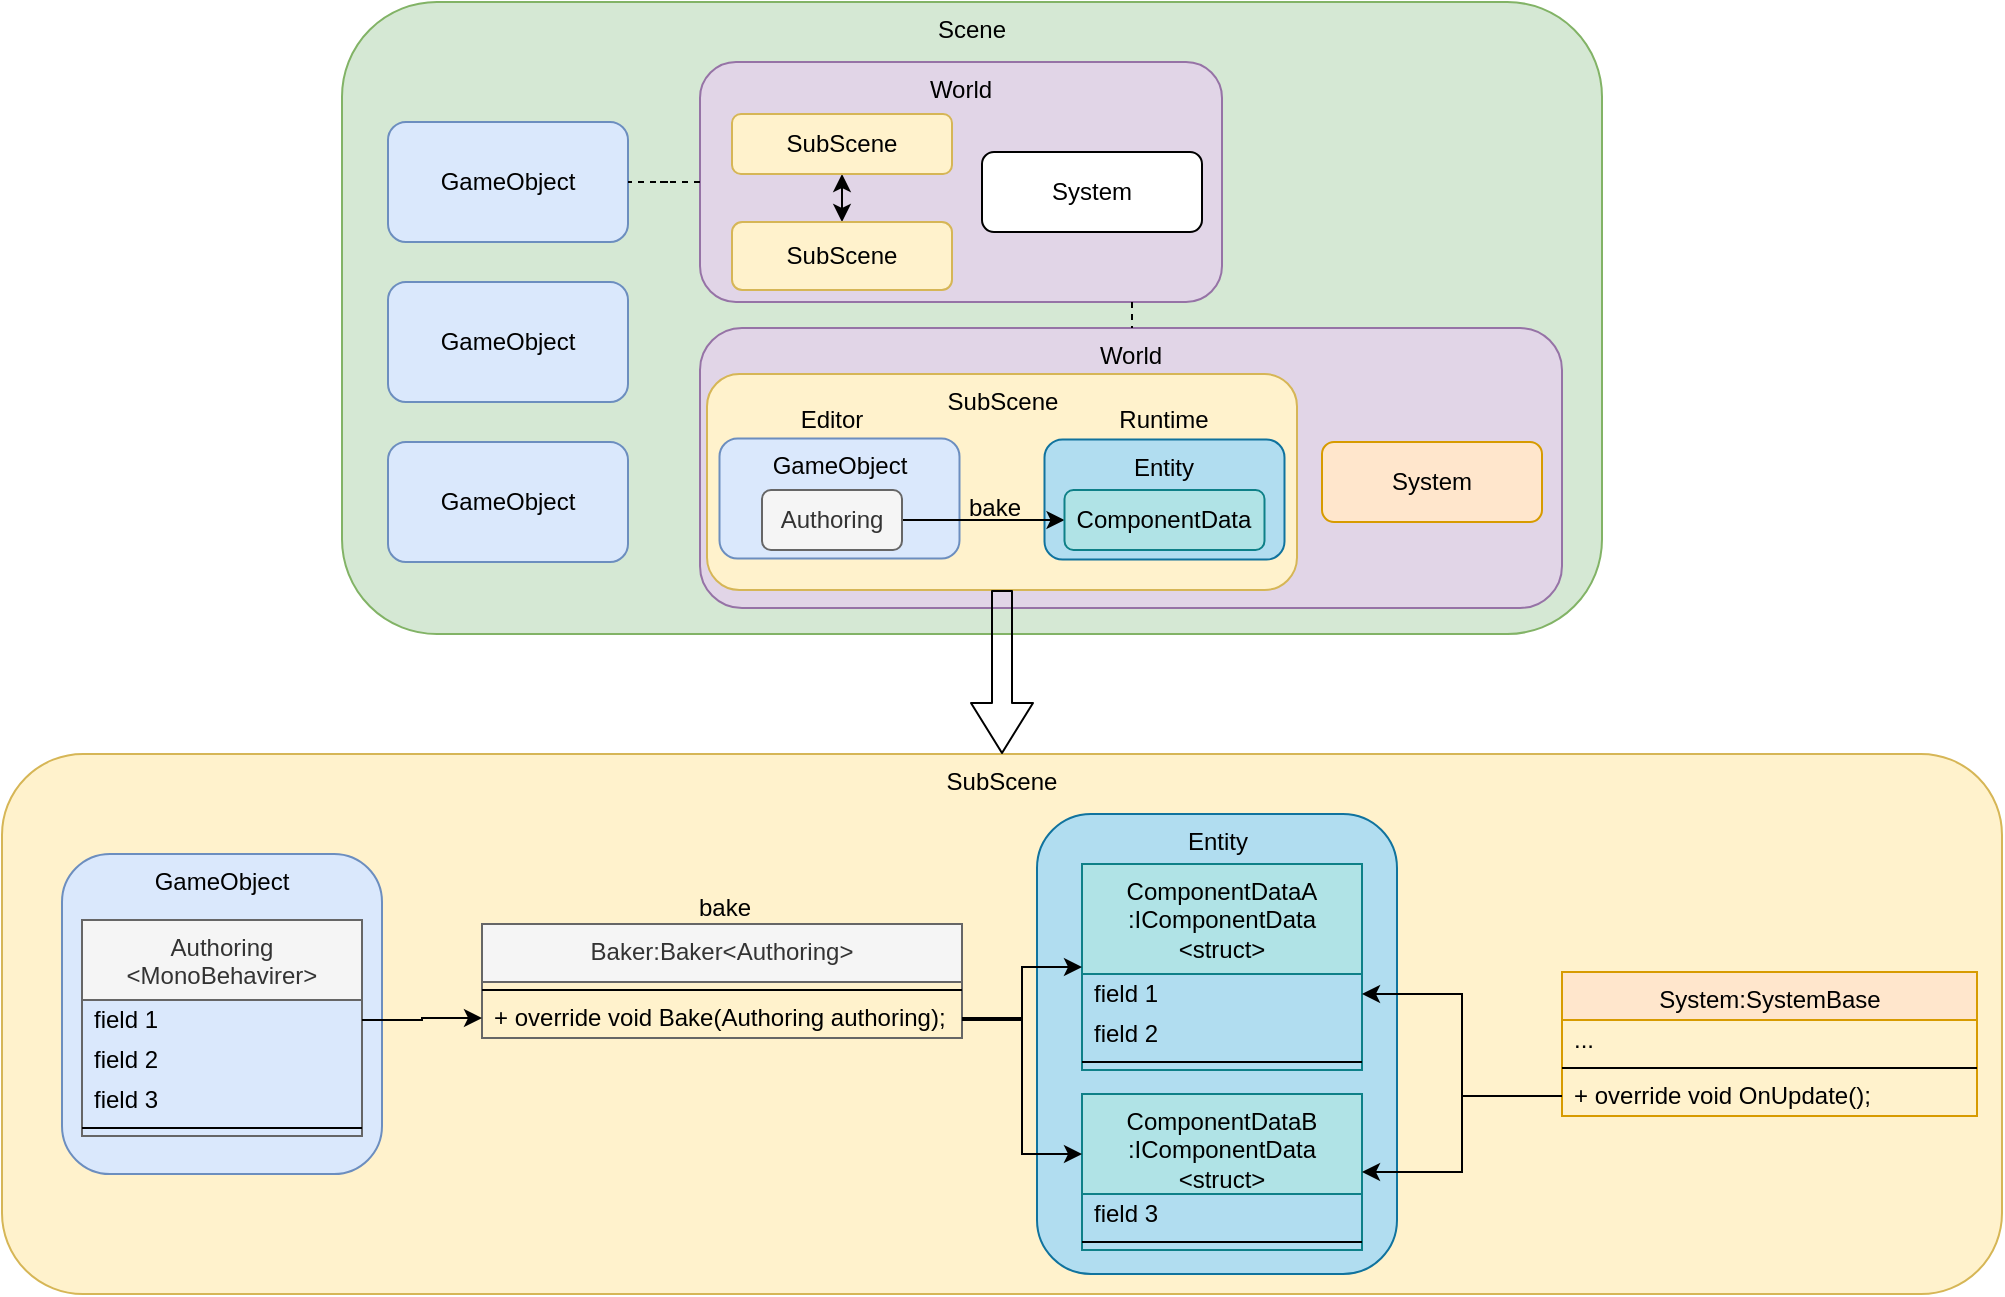 <mxfile version="26.1.1" pages="2">
  <diagram id="prtHgNgQTEPvFCAcTncT" name="Page-1">
    <mxGraphModel dx="2000" dy="1187" grid="1" gridSize="10" guides="1" tooltips="1" connect="1" arrows="1" fold="1" page="1" pageScale="1" pageWidth="827" pageHeight="1169" math="0" shadow="0">
      <root>
        <mxCell id="0" />
        <mxCell id="1" parent="0" />
        <mxCell id="awK0bXVdnyl_vGsgEBqu-4" value="Scene" style="rounded=1;whiteSpace=wrap;html=1;verticalAlign=top;fillColor=#d5e8d4;strokeColor=#82b366;" parent="1" vertex="1">
          <mxGeometry x="180" y="30" width="630" height="316" as="geometry" />
        </mxCell>
        <mxCell id="YG8fR3yXQWKHcwZYDVdT-40" value="World" style="rounded=1;whiteSpace=wrap;html=1;verticalAlign=top;fillColor=#e1d5e7;strokeColor=#9673a6;" parent="1" vertex="1">
          <mxGeometry x="359" y="193" width="431" height="140" as="geometry" />
        </mxCell>
        <mxCell id="YG8fR3yXQWKHcwZYDVdT-39" value="World" style="rounded=1;whiteSpace=wrap;html=1;verticalAlign=top;fillColor=#e1d5e7;strokeColor=#9673a6;" parent="1" vertex="1">
          <mxGeometry x="359" y="60" width="261" height="120" as="geometry" />
        </mxCell>
        <mxCell id="YG8fR3yXQWKHcwZYDVdT-35" value="SubScene" style="rounded=1;whiteSpace=wrap;html=1;verticalAlign=top;fillColor=#fff2cc;strokeColor=#d6b656;" parent="1" vertex="1">
          <mxGeometry x="10" y="406" width="1000" height="270" as="geometry" />
        </mxCell>
        <mxCell id="YG8fR3yXQWKHcwZYDVdT-22" value="Entity" style="rounded=1;whiteSpace=wrap;html=1;verticalAlign=top;fillColor=#b1ddf0;strokeColor=#10739e;" parent="1" vertex="1">
          <mxGeometry x="527.5" y="436" width="180" height="230" as="geometry" />
        </mxCell>
        <mxCell id="YG8fR3yXQWKHcwZYDVdT-21" value="GameObject" style="rounded=1;whiteSpace=wrap;html=1;verticalAlign=top;fillColor=#dae8fc;strokeColor=#6c8ebf;" parent="1" vertex="1">
          <mxGeometry x="40" y="456" width="160" height="160" as="geometry" />
        </mxCell>
        <mxCell id="awK0bXVdnyl_vGsgEBqu-10" value="System:SystemBase" style="swimlane;fontStyle=0;align=center;verticalAlign=top;childLayout=stackLayout;horizontal=1;startSize=24;horizontalStack=0;resizeParent=1;resizeParentMax=0;resizeLast=0;collapsible=0;marginBottom=0;html=1;whiteSpace=wrap;fillColor=#ffe6cc;strokeColor=#d79b00;" parent="1" vertex="1">
          <mxGeometry x="790" y="515" width="207.5" height="72" as="geometry" />
        </mxCell>
        <mxCell id="awK0bXVdnyl_vGsgEBqu-14" value="..." style="text;html=1;strokeColor=none;fillColor=none;align=left;verticalAlign=middle;spacingLeft=4;spacingRight=4;overflow=hidden;rotatable=0;points=[[0,0.5],[1,0.5]];portConstraint=eastwest;whiteSpace=wrap;" parent="awK0bXVdnyl_vGsgEBqu-10" vertex="1">
          <mxGeometry y="24" width="207.5" height="20" as="geometry" />
        </mxCell>
        <mxCell id="awK0bXVdnyl_vGsgEBqu-15" value="" style="line;strokeWidth=1;fillColor=none;align=left;verticalAlign=middle;spacingTop=-1;spacingLeft=3;spacingRight=3;rotatable=0;labelPosition=right;points=[];portConstraint=eastwest;" parent="awK0bXVdnyl_vGsgEBqu-10" vertex="1">
          <mxGeometry y="44" width="207.5" height="8" as="geometry" />
        </mxCell>
        <mxCell id="awK0bXVdnyl_vGsgEBqu-17" value="+&amp;nbsp;override void OnUpdate();" style="text;html=1;strokeColor=none;fillColor=none;align=left;verticalAlign=middle;spacingLeft=4;spacingRight=4;overflow=hidden;rotatable=0;points=[[0,0.5],[1,0.5]];portConstraint=eastwest;whiteSpace=wrap;" parent="awK0bXVdnyl_vGsgEBqu-10" vertex="1">
          <mxGeometry y="52" width="207.5" height="20" as="geometry" />
        </mxCell>
        <mxCell id="awK0bXVdnyl_vGsgEBqu-18" value="Authoring&lt;br&gt;&amp;lt;MonoBehavirer&amp;gt;" style="swimlane;fontStyle=0;align=center;verticalAlign=top;childLayout=stackLayout;horizontal=1;startSize=40;horizontalStack=0;resizeParent=1;resizeParentMax=0;resizeLast=0;collapsible=0;marginBottom=0;html=1;whiteSpace=wrap;fillColor=#f5f5f5;fontColor=#333333;strokeColor=#666666;" parent="1" vertex="1">
          <mxGeometry x="50" y="489" width="140" height="108" as="geometry" />
        </mxCell>
        <mxCell id="awK0bXVdnyl_vGsgEBqu-19" value="field 1" style="text;html=1;strokeColor=none;fillColor=none;align=left;verticalAlign=middle;spacingLeft=4;spacingRight=4;overflow=hidden;rotatable=0;points=[[0,0.5],[1,0.5]];portConstraint=eastwest;whiteSpace=wrap;" parent="awK0bXVdnyl_vGsgEBqu-18" vertex="1">
          <mxGeometry y="40" width="140" height="20" as="geometry" />
        </mxCell>
        <mxCell id="YG8fR3yXQWKHcwZYDVdT-7" value="field 2" style="text;html=1;strokeColor=none;fillColor=none;align=left;verticalAlign=middle;spacingLeft=4;spacingRight=4;overflow=hidden;rotatable=0;points=[[0,0.5],[1,0.5]];portConstraint=eastwest;whiteSpace=wrap;" parent="awK0bXVdnyl_vGsgEBqu-18" vertex="1">
          <mxGeometry y="60" width="140" height="20" as="geometry" />
        </mxCell>
        <mxCell id="YG8fR3yXQWKHcwZYDVdT-8" value="field 3" style="text;html=1;strokeColor=none;fillColor=none;align=left;verticalAlign=middle;spacingLeft=4;spacingRight=4;overflow=hidden;rotatable=0;points=[[0,0.5],[1,0.5]];portConstraint=eastwest;whiteSpace=wrap;" parent="awK0bXVdnyl_vGsgEBqu-18" vertex="1">
          <mxGeometry y="80" width="140" height="20" as="geometry" />
        </mxCell>
        <mxCell id="awK0bXVdnyl_vGsgEBqu-20" value="" style="line;strokeWidth=1;fillColor=none;align=left;verticalAlign=middle;spacingTop=-1;spacingLeft=3;spacingRight=3;rotatable=0;labelPosition=right;points=[];portConstraint=eastwest;" parent="awK0bXVdnyl_vGsgEBqu-18" vertex="1">
          <mxGeometry y="100" width="140" height="8" as="geometry" />
        </mxCell>
        <mxCell id="awK0bXVdnyl_vGsgEBqu-22" value="ComponentDataA&lt;br&gt;:IComponentData&lt;br&gt;&amp;lt;struct&amp;gt;" style="swimlane;fontStyle=0;align=center;verticalAlign=top;childLayout=stackLayout;horizontal=1;startSize=55;horizontalStack=0;resizeParent=1;resizeParentMax=0;resizeLast=0;collapsible=0;marginBottom=0;html=1;whiteSpace=wrap;fillColor=#b0e3e6;strokeColor=#0e8088;" parent="1" vertex="1">
          <mxGeometry x="550" y="461" width="140" height="103" as="geometry" />
        </mxCell>
        <mxCell id="awK0bXVdnyl_vGsgEBqu-23" value="field 1" style="text;html=1;strokeColor=none;fillColor=none;align=left;verticalAlign=middle;spacingLeft=4;spacingRight=4;overflow=hidden;rotatable=0;points=[[0,0.5],[1,0.5]];portConstraint=eastwest;whiteSpace=wrap;" parent="awK0bXVdnyl_vGsgEBqu-22" vertex="1">
          <mxGeometry y="55" width="140" height="20" as="geometry" />
        </mxCell>
        <mxCell id="YG8fR3yXQWKHcwZYDVdT-9" value="field 2" style="text;html=1;strokeColor=none;fillColor=none;align=left;verticalAlign=middle;spacingLeft=4;spacingRight=4;overflow=hidden;rotatable=0;points=[[0,0.5],[1,0.5]];portConstraint=eastwest;whiteSpace=wrap;" parent="awK0bXVdnyl_vGsgEBqu-22" vertex="1">
          <mxGeometry y="75" width="140" height="20" as="geometry" />
        </mxCell>
        <mxCell id="awK0bXVdnyl_vGsgEBqu-24" value="" style="line;strokeWidth=1;fillColor=none;align=left;verticalAlign=middle;spacingTop=-1;spacingLeft=3;spacingRight=3;rotatable=0;labelPosition=right;points=[];portConstraint=eastwest;" parent="awK0bXVdnyl_vGsgEBqu-22" vertex="1">
          <mxGeometry y="95" width="140" height="8" as="geometry" />
        </mxCell>
        <mxCell id="awK0bXVdnyl_vGsgEBqu-2" value="GameObject" style="rounded=1;whiteSpace=wrap;html=1;fillColor=#dae8fc;strokeColor=#6c8ebf;" parent="1" vertex="1">
          <mxGeometry x="203" y="90" width="120" height="60" as="geometry" />
        </mxCell>
        <mxCell id="awK0bXVdnyl_vGsgEBqu-38" value="GameObject" style="rounded=1;whiteSpace=wrap;html=1;fillColor=#dae8fc;strokeColor=#6c8ebf;" parent="1" vertex="1">
          <mxGeometry x="203" y="170" width="120" height="60" as="geometry" />
        </mxCell>
        <mxCell id="YG8fR3yXQWKHcwZYDVdT-43" style="edgeStyle=orthogonalEdgeStyle;rounded=0;orthogonalLoop=1;jettySize=auto;html=1;exitX=0.5;exitY=1;exitDx=0;exitDy=0;startArrow=classic;startFill=1;" parent="1" source="awK0bXVdnyl_vGsgEBqu-39" target="YG8fR3yXQWKHcwZYDVdT-34" edge="1">
          <mxGeometry relative="1" as="geometry" />
        </mxCell>
        <mxCell id="YG8fR3yXQWKHcwZYDVdT-46" style="edgeStyle=orthogonalEdgeStyle;rounded=0;orthogonalLoop=1;jettySize=auto;html=1;endArrow=none;startFill=0;dashed=1;" parent="1" source="YG8fR3yXQWKHcwZYDVdT-39" target="awK0bXVdnyl_vGsgEBqu-2" edge="1">
          <mxGeometry relative="1" as="geometry" />
        </mxCell>
        <mxCell id="awK0bXVdnyl_vGsgEBqu-39" value="SubScene" style="rounded=1;whiteSpace=wrap;html=1;verticalAlign=middle;fillColor=#fff2cc;strokeColor=#d6b656;" parent="1" vertex="1">
          <mxGeometry x="375" y="86" width="110" height="30" as="geometry" />
        </mxCell>
        <mxCell id="YG8fR3yXQWKHcwZYDVdT-1" value="Baker:Baker&amp;lt;Authoring&amp;gt;" style="swimlane;fontStyle=0;align=center;verticalAlign=top;childLayout=stackLayout;horizontal=1;startSize=29;horizontalStack=0;resizeParent=1;resizeParentMax=0;resizeLast=0;collapsible=0;marginBottom=0;html=1;whiteSpace=wrap;fillColor=#f5f5f5;fontColor=#333333;strokeColor=#666666;" parent="1" vertex="1">
          <mxGeometry x="250" y="491" width="240" height="57" as="geometry" />
        </mxCell>
        <mxCell id="YG8fR3yXQWKHcwZYDVdT-3" value="" style="line;strokeWidth=1;fillColor=none;align=left;verticalAlign=middle;spacingTop=-1;spacingLeft=3;spacingRight=3;rotatable=0;labelPosition=right;points=[];portConstraint=eastwest;" parent="YG8fR3yXQWKHcwZYDVdT-1" vertex="1">
          <mxGeometry y="29" width="240" height="8" as="geometry" />
        </mxCell>
        <mxCell id="YG8fR3yXQWKHcwZYDVdT-4" value="+ override void Bake(Authoring authoring);" style="text;html=1;strokeColor=none;fillColor=none;align=left;verticalAlign=middle;spacingLeft=4;spacingRight=4;overflow=hidden;rotatable=0;points=[[0,0.5],[1,0.5]];portConstraint=eastwest;whiteSpace=wrap;" parent="YG8fR3yXQWKHcwZYDVdT-1" vertex="1">
          <mxGeometry y="37" width="240" height="20" as="geometry" />
        </mxCell>
        <mxCell id="YG8fR3yXQWKHcwZYDVdT-6" style="edgeStyle=orthogonalEdgeStyle;rounded=0;orthogonalLoop=1;jettySize=auto;html=1;exitX=1;exitY=0.5;exitDx=0;exitDy=0;" parent="1" source="awK0bXVdnyl_vGsgEBqu-19" target="YG8fR3yXQWKHcwZYDVdT-4" edge="1">
          <mxGeometry relative="1" as="geometry" />
        </mxCell>
        <mxCell id="YG8fR3yXQWKHcwZYDVdT-10" value="&lt;div&gt;ComponentDataB&lt;/div&gt;&lt;div&gt;:IComponentData&lt;/div&gt;&lt;div&gt;&amp;lt;struct&amp;gt;&lt;/div&gt;" style="swimlane;fontStyle=0;align=center;verticalAlign=top;childLayout=stackLayout;horizontal=1;startSize=50;horizontalStack=0;resizeParent=1;resizeParentMax=0;resizeLast=0;collapsible=0;marginBottom=0;html=1;whiteSpace=wrap;fillColor=#b0e3e6;strokeColor=#0e8088;" parent="1" vertex="1">
          <mxGeometry x="550" y="576" width="140" height="78" as="geometry" />
        </mxCell>
        <mxCell id="YG8fR3yXQWKHcwZYDVdT-11" value="field 3" style="text;html=1;strokeColor=none;fillColor=none;align=left;verticalAlign=middle;spacingLeft=4;spacingRight=4;overflow=hidden;rotatable=0;points=[[0,0.5],[1,0.5]];portConstraint=eastwest;whiteSpace=wrap;" parent="YG8fR3yXQWKHcwZYDVdT-10" vertex="1">
          <mxGeometry y="50" width="140" height="20" as="geometry" />
        </mxCell>
        <mxCell id="YG8fR3yXQWKHcwZYDVdT-13" value="" style="line;strokeWidth=1;fillColor=none;align=left;verticalAlign=middle;spacingTop=-1;spacingLeft=3;spacingRight=3;rotatable=0;labelPosition=right;points=[];portConstraint=eastwest;" parent="YG8fR3yXQWKHcwZYDVdT-10" vertex="1">
          <mxGeometry y="70" width="140" height="8" as="geometry" />
        </mxCell>
        <mxCell id="YG8fR3yXQWKHcwZYDVdT-14" style="edgeStyle=orthogonalEdgeStyle;rounded=0;orthogonalLoop=1;jettySize=auto;html=1;exitX=1;exitY=0.5;exitDx=0;exitDy=0;" parent="1" source="YG8fR3yXQWKHcwZYDVdT-4" target="awK0bXVdnyl_vGsgEBqu-22" edge="1">
          <mxGeometry relative="1" as="geometry" />
        </mxCell>
        <mxCell id="YG8fR3yXQWKHcwZYDVdT-15" style="edgeStyle=orthogonalEdgeStyle;rounded=0;orthogonalLoop=1;jettySize=auto;html=1;" parent="1" source="YG8fR3yXQWKHcwZYDVdT-4" target="YG8fR3yXQWKHcwZYDVdT-10" edge="1">
          <mxGeometry relative="1" as="geometry">
            <Array as="points">
              <mxPoint x="520" y="539" />
              <mxPoint x="520" y="606" />
            </Array>
          </mxGeometry>
        </mxCell>
        <mxCell id="YG8fR3yXQWKHcwZYDVdT-19" style="edgeStyle=orthogonalEdgeStyle;rounded=0;orthogonalLoop=1;jettySize=auto;html=1;exitX=0;exitY=0.5;exitDx=0;exitDy=0;" parent="1" source="awK0bXVdnyl_vGsgEBqu-17" target="awK0bXVdnyl_vGsgEBqu-22" edge="1">
          <mxGeometry relative="1" as="geometry">
            <Array as="points">
              <mxPoint x="740" y="577" />
              <mxPoint x="740" y="526" />
            </Array>
          </mxGeometry>
        </mxCell>
        <mxCell id="YG8fR3yXQWKHcwZYDVdT-20" style="edgeStyle=orthogonalEdgeStyle;rounded=0;orthogonalLoop=1;jettySize=auto;html=1;exitX=0;exitY=0.5;exitDx=0;exitDy=0;" parent="1" source="awK0bXVdnyl_vGsgEBqu-17" target="YG8fR3yXQWKHcwZYDVdT-10" edge="1">
          <mxGeometry relative="1" as="geometry" />
        </mxCell>
        <mxCell id="YG8fR3yXQWKHcwZYDVdT-32" value="" style="group;fillColor=none;strokeColor=none;" parent="1" vertex="1" connectable="0">
          <mxGeometry x="362.5" y="216" width="295" height="108" as="geometry" />
        </mxCell>
        <mxCell id="awK0bXVdnyl_vGsgEBqu-5" value="SubScene" style="rounded=1;whiteSpace=wrap;html=1;verticalAlign=top;fillColor=#fff2cc;strokeColor=#d6b656;" parent="YG8fR3yXQWKHcwZYDVdT-32" vertex="1">
          <mxGeometry width="295" height="108" as="geometry" />
        </mxCell>
        <mxCell id="awK0bXVdnyl_vGsgEBqu-1" value="Entity" style="rounded=1;whiteSpace=wrap;html=1;verticalAlign=top;fillColor=#b1ddf0;strokeColor=#10739e;" parent="YG8fR3yXQWKHcwZYDVdT-32" vertex="1">
          <mxGeometry x="168.75" y="32.75" width="120" height="60" as="geometry" />
        </mxCell>
        <mxCell id="awK0bXVdnyl_vGsgEBqu-40" value="GameObject" style="rounded=1;whiteSpace=wrap;html=1;verticalAlign=top;fillColor=#dae8fc;strokeColor=#6c8ebf;" parent="YG8fR3yXQWKHcwZYDVdT-32" vertex="1">
          <mxGeometry x="6.25" y="32.25" width="120" height="60" as="geometry" />
        </mxCell>
        <mxCell id="YG8fR3yXQWKHcwZYDVdT-23" value="Editor" style="text;html=1;align=center;verticalAlign=middle;whiteSpace=wrap;rounded=0;" parent="YG8fR3yXQWKHcwZYDVdT-32" vertex="1">
          <mxGeometry x="32.5" y="8" width="60" height="30" as="geometry" />
        </mxCell>
        <mxCell id="YG8fR3yXQWKHcwZYDVdT-24" value="Runtime" style="text;html=1;align=center;verticalAlign=middle;whiteSpace=wrap;rounded=0;" parent="YG8fR3yXQWKHcwZYDVdT-32" vertex="1">
          <mxGeometry x="198.75" y="8" width="60" height="30" as="geometry" />
        </mxCell>
        <mxCell id="YG8fR3yXQWKHcwZYDVdT-29" style="edgeStyle=orthogonalEdgeStyle;rounded=0;orthogonalLoop=1;jettySize=auto;html=1;" parent="YG8fR3yXQWKHcwZYDVdT-32" source="YG8fR3yXQWKHcwZYDVdT-25" target="YG8fR3yXQWKHcwZYDVdT-27" edge="1">
          <mxGeometry relative="1" as="geometry" />
        </mxCell>
        <mxCell id="YG8fR3yXQWKHcwZYDVdT-25" value="Authoring" style="rounded=1;whiteSpace=wrap;html=1;fillColor=#f5f5f5;fontColor=#333333;strokeColor=#666666;" parent="YG8fR3yXQWKHcwZYDVdT-32" vertex="1">
          <mxGeometry x="27.5" y="58" width="70" height="30" as="geometry" />
        </mxCell>
        <mxCell id="YG8fR3yXQWKHcwZYDVdT-27" value="ComponentData" style="rounded=1;whiteSpace=wrap;html=1;fillColor=#b0e3e6;strokeColor=#0e8088;" parent="YG8fR3yXQWKHcwZYDVdT-32" vertex="1">
          <mxGeometry x="178.75" y="58" width="100" height="30" as="geometry" />
        </mxCell>
        <mxCell id="YG8fR3yXQWKHcwZYDVdT-30" value="bake" style="text;html=1;align=center;verticalAlign=middle;resizable=0;points=[];autosize=1;strokeColor=none;fillColor=none;" parent="YG8fR3yXQWKHcwZYDVdT-32" vertex="1">
          <mxGeometry x="118.75" y="51.75" width="50" height="30" as="geometry" />
        </mxCell>
        <mxCell id="YG8fR3yXQWKHcwZYDVdT-33" value="GameObject" style="rounded=1;whiteSpace=wrap;html=1;fillColor=#dae8fc;strokeColor=#6c8ebf;" parent="1" vertex="1">
          <mxGeometry x="203" y="250" width="120" height="60" as="geometry" />
        </mxCell>
        <mxCell id="YG8fR3yXQWKHcwZYDVdT-34" value="SubScene" style="rounded=1;whiteSpace=wrap;html=1;verticalAlign=middle;fillColor=#fff2cc;strokeColor=#d6b656;" parent="1" vertex="1">
          <mxGeometry x="375" y="140" width="110" height="34" as="geometry" />
        </mxCell>
        <mxCell id="YG8fR3yXQWKHcwZYDVdT-38" value="bake" style="text;html=1;align=center;verticalAlign=middle;resizable=0;points=[];autosize=1;strokeColor=none;fillColor=none;" parent="1" vertex="1">
          <mxGeometry x="346" y="468" width="50" height="30" as="geometry" />
        </mxCell>
        <mxCell id="YG8fR3yXQWKHcwZYDVdT-37" value="" style="edgeStyle=none;orthogonalLoop=1;jettySize=auto;html=1;shape=flexArrow;rounded=1;startSize=8;endSize=8;" parent="1" source="awK0bXVdnyl_vGsgEBqu-5" target="YG8fR3yXQWKHcwZYDVdT-35" edge="1">
          <mxGeometry width="100" relative="1" as="geometry">
            <mxPoint x="810" y="306" as="sourcePoint" />
            <mxPoint x="910" y="306" as="targetPoint" />
            <Array as="points" />
          </mxGeometry>
        </mxCell>
        <mxCell id="YG8fR3yXQWKHcwZYDVdT-41" value="System" style="rounded=1;whiteSpace=wrap;html=1;verticalAlign=middle;" parent="1" vertex="1">
          <mxGeometry x="500" y="105" width="110" height="40" as="geometry" />
        </mxCell>
        <mxCell id="YG8fR3yXQWKHcwZYDVdT-42" value="System" style="rounded=1;whiteSpace=wrap;html=1;verticalAlign=middle;fillColor=#ffe6cc;strokeColor=#d79b00;" parent="1" vertex="1">
          <mxGeometry x="670" y="250" width="110" height="40" as="geometry" />
        </mxCell>
        <mxCell id="YG8fR3yXQWKHcwZYDVdT-45" style="edgeStyle=orthogonalEdgeStyle;rounded=0;orthogonalLoop=1;jettySize=auto;html=1;endArrow=none;startFill=0;dashed=1;" parent="1" source="YG8fR3yXQWKHcwZYDVdT-39" target="YG8fR3yXQWKHcwZYDVdT-40" edge="1">
          <mxGeometry relative="1" as="geometry">
            <Array as="points">
              <mxPoint x="575" y="190" />
              <mxPoint x="575" y="190" />
            </Array>
          </mxGeometry>
        </mxCell>
      </root>
    </mxGraphModel>
  </diagram>
  <diagram id="r4wcDlzJn-J1W6WwgNtV" name="第 2 页">
    <mxGraphModel dx="77652" dy="54744" grid="1" gridSize="10" guides="1" tooltips="1" connect="1" arrows="1" fold="1" page="1" pageScale="1" pageWidth="1169" pageHeight="827" math="0" shadow="0">
      <root>
        <mxCell id="0" />
        <mxCell id="1" parent="0" />
        <mxCell id="MjEqWRwykBSaigR4hEAN-8" style="edgeStyle=orthogonalEdgeStyle;rounded=0;" parent="1" target="MjEqWRwykBSaigR4hEAN-2" edge="1" />
        <mxCell id="MjEqWRwykBSaigR4hEAN-9" style="edgeStyle=orthogonalEdgeStyle;rounded=0;" parent="1" source="MjEqWRwykBSaigR4hEAN-2" target="MjEqWRwykBSaigR4hEAN-3" edge="1" />
        <mxCell id="MjEqWRwykBSaigR4hEAN-10" style="edgeStyle=orthogonalEdgeStyle;rounded=0;" parent="1" source="MjEqWRwykBSaigR4hEAN-3" target="MjEqWRwykBSaigR4hEAN-4" edge="1" />
        <mxCell id="MjEqWRwykBSaigR4hEAN-11" style="edgeStyle=orthogonalEdgeStyle;rounded=0;" parent="1" source="MjEqWRwykBSaigR4hEAN-4" target="MjEqWRwykBSaigR4hEAN-5" edge="1" />
        <mxCell id="MjEqWRwykBSaigR4hEAN-12" style="edgeStyle=orthogonalEdgeStyle;rounded=0;" parent="1" source="MjEqWRwykBSaigR4hEAN-5" target="MjEqWRwykBSaigR4hEAN-6" edge="1" />
        <mxCell id="MjEqWRwykBSaigR4hEAN-13" style="edgeStyle=orthogonalEdgeStyle;rounded=0;" parent="1" source="MjEqWRwykBSaigR4hEAN-5" target="MjEqWRwykBSaigR4hEAN-7" edge="1" />
        <mxCell id="3iNemk4h1xabQGNCuRsY-2" value="纯Entity概念&lt;br&gt;实际上Entity只有ID&lt;br&gt;数据存储在Chunk中" style="rounded=1;whiteSpace=wrap;html=1;verticalAlign=top;" vertex="1" parent="1">
          <mxGeometry x="1023.5" y="20" width="120" height="700" as="geometry" />
        </mxCell>
        <mxCell id="3iNemk4h1xabQGNCuRsY-3" value="Archetype" style="swimlane;fontStyle=0;childLayout=stackLayout;horizontal=1;startSize=30;horizontalStack=0;resizeParent=1;resizeParentMax=0;resizeLast=0;collapsible=1;marginBottom=0;whiteSpace=wrap;html=1;" vertex="1" parent="1">
          <mxGeometry x="542" y="186" width="90" height="240" as="geometry" />
        </mxCell>
        <mxCell id="3iNemk4h1xabQGNCuRsY-4" value="A,B,C" style="text;strokeColor=none;fillColor=none;align=left;verticalAlign=middle;spacingLeft=4;spacingRight=4;overflow=hidden;points=[[0,0.5],[1,0.5]];portConstraint=eastwest;rotatable=0;whiteSpace=wrap;html=1;fontStyle=1;fontColor=#FF1000;" vertex="1" parent="3iNemk4h1xabQGNCuRsY-3">
          <mxGeometry y="30" width="90" height="30" as="geometry" />
        </mxCell>
        <mxCell id="3iNemk4h1xabQGNCuRsY-5" value="A,B" style="text;strokeColor=none;fillColor=none;align=left;verticalAlign=middle;spacingLeft=4;spacingRight=4;overflow=hidden;points=[[0,0.5],[1,0.5]];portConstraint=eastwest;rotatable=0;whiteSpace=wrap;html=1;" vertex="1" parent="3iNemk4h1xabQGNCuRsY-3">
          <mxGeometry y="60" width="90" height="30" as="geometry" />
        </mxCell>
        <mxCell id="3iNemk4h1xabQGNCuRsY-6" value="A,C" style="text;strokeColor=none;fillColor=none;align=left;verticalAlign=middle;spacingLeft=4;spacingRight=4;overflow=hidden;points=[[0,0.5],[1,0.5]];portConstraint=eastwest;rotatable=0;whiteSpace=wrap;html=1;fontStyle=1;fontColor=#FF0F0F;" vertex="1" parent="3iNemk4h1xabQGNCuRsY-3">
          <mxGeometry y="90" width="90" height="30" as="geometry" />
        </mxCell>
        <mxCell id="3iNemk4h1xabQGNCuRsY-7" value="B,C" style="text;strokeColor=none;fillColor=none;align=left;verticalAlign=middle;spacingLeft=4;spacingRight=4;overflow=hidden;points=[[0,0.5],[1,0.5]];portConstraint=eastwest;rotatable=0;whiteSpace=wrap;html=1;" vertex="1" parent="3iNemk4h1xabQGNCuRsY-3">
          <mxGeometry y="120" width="90" height="30" as="geometry" />
        </mxCell>
        <mxCell id="3iNemk4h1xabQGNCuRsY-8" value="A" style="text;strokeColor=none;fillColor=none;align=left;verticalAlign=middle;spacingLeft=4;spacingRight=4;overflow=hidden;points=[[0,0.5],[1,0.5]];portConstraint=eastwest;rotatable=0;whiteSpace=wrap;html=1;" vertex="1" parent="3iNemk4h1xabQGNCuRsY-3">
          <mxGeometry y="150" width="90" height="30" as="geometry" />
        </mxCell>
        <mxCell id="3iNemk4h1xabQGNCuRsY-9" value="B" style="text;strokeColor=none;fillColor=none;align=left;verticalAlign=middle;spacingLeft=4;spacingRight=4;overflow=hidden;points=[[0,0.5],[1,0.5]];portConstraint=eastwest;rotatable=0;whiteSpace=wrap;html=1;" vertex="1" parent="3iNemk4h1xabQGNCuRsY-3">
          <mxGeometry y="180" width="90" height="30" as="geometry" />
        </mxCell>
        <mxCell id="3iNemk4h1xabQGNCuRsY-10" value="C" style="text;strokeColor=none;fillColor=none;align=left;verticalAlign=middle;spacingLeft=4;spacingRight=4;overflow=hidden;points=[[0,0.5],[1,0.5]];portConstraint=eastwest;rotatable=0;whiteSpace=wrap;html=1;fontStyle=1;fontColor=#FF0707;" vertex="1" parent="3iNemk4h1xabQGNCuRsY-3">
          <mxGeometry y="210" width="90" height="30" as="geometry" />
        </mxCell>
        <mxCell id="3iNemk4h1xabQGNCuRsY-11" style="edgeStyle=orthogonalEdgeStyle;rounded=0;orthogonalLoop=1;jettySize=auto;html=1;exitX=1;exitY=0.5;exitDx=0;exitDy=0;" edge="1" parent="1" source="3iNemk4h1xabQGNCuRsY-13" target="3iNemk4h1xabQGNCuRsY-16">
          <mxGeometry relative="1" as="geometry" />
        </mxCell>
        <mxCell id="3iNemk4h1xabQGNCuRsY-12" value="Chunk[]" style="swimlane;fontStyle=0;childLayout=stackLayout;horizontal=1;startSize=30;horizontalStack=0;resizeParent=1;resizeParentMax=0;resizeLast=0;collapsible=1;marginBottom=0;whiteSpace=wrap;html=1;" vertex="1" parent="1">
          <mxGeometry x="672" y="171" width="70" height="120" as="geometry" />
        </mxCell>
        <mxCell id="3iNemk4h1xabQGNCuRsY-13" value="&lt;div style=&quot;text-align: center;&quot;&gt;&lt;span style=&quot;background-color: transparent;&quot;&gt;Chunk[0]&lt;/span&gt;&lt;/div&gt;" style="text;strokeColor=none;fillColor=none;align=left;verticalAlign=middle;spacingLeft=4;spacingRight=4;overflow=hidden;points=[[0,0.5],[1,0.5]];portConstraint=eastwest;rotatable=0;whiteSpace=wrap;html=1;" vertex="1" parent="3iNemk4h1xabQGNCuRsY-12">
          <mxGeometry y="30" width="70" height="30" as="geometry" />
        </mxCell>
        <mxCell id="3iNemk4h1xabQGNCuRsY-14" value="Chunk[1]" style="text;strokeColor=none;fillColor=none;align=left;verticalAlign=middle;spacingLeft=4;spacingRight=4;overflow=hidden;points=[[0,0.5],[1,0.5]];portConstraint=eastwest;rotatable=0;whiteSpace=wrap;html=1;" vertex="1" parent="3iNemk4h1xabQGNCuRsY-12">
          <mxGeometry y="60" width="70" height="30" as="geometry" />
        </mxCell>
        <mxCell id="3iNemk4h1xabQGNCuRsY-15" value="..." style="text;strokeColor=none;fillColor=none;align=left;verticalAlign=middle;spacingLeft=4;spacingRight=4;overflow=hidden;points=[[0,0.5],[1,0.5]];portConstraint=eastwest;rotatable=0;whiteSpace=wrap;html=1;" vertex="1" parent="3iNemk4h1xabQGNCuRsY-12">
          <mxGeometry y="90" width="70" height="30" as="geometry" />
        </mxCell>
        <mxCell id="3iNemk4h1xabQGNCuRsY-16" value="Chunk[0]&lt;br&gt;固定大小" style="swimlane;fontStyle=0;childLayout=stackLayout;horizontal=1;startSize=30;horizontalStack=0;resizeParent=1;resizeParentMax=0;resizeLast=0;collapsible=1;marginBottom=0;whiteSpace=wrap;html=1;" vertex="1" parent="1">
          <mxGeometry x="781" y="96" width="137.5" height="240" as="geometry" />
        </mxCell>
        <mxCell id="3iNemk4h1xabQGNCuRsY-17" value="&lt;div style=&quot;text-align: center;&quot;&gt;EntityCount&lt;/div&gt;" style="text;strokeColor=none;fillColor=none;align=left;verticalAlign=middle;spacingLeft=4;spacingRight=4;overflow=hidden;points=[[0,0.5],[1,0.5]];portConstraint=eastwest;rotatable=0;whiteSpace=wrap;html=1;" vertex="1" parent="3iNemk4h1xabQGNCuRsY-16">
          <mxGeometry y="30" width="137.5" height="30" as="geometry" />
        </mxCell>
        <mxCell id="3iNemk4h1xabQGNCuRsY-18" value="&lt;div style=&quot;text-align: center;&quot;&gt;&lt;span style=&quot;background-color: transparent;&quot;&gt;Entity ID Array[]&lt;/span&gt;&lt;/div&gt;" style="text;strokeColor=none;fillColor=none;align=left;verticalAlign=middle;spacingLeft=4;spacingRight=4;overflow=hidden;points=[[0,0.5],[1,0.5]];portConstraint=eastwest;rotatable=0;whiteSpace=wrap;html=1;" vertex="1" parent="3iNemk4h1xabQGNCuRsY-16">
          <mxGeometry y="60" width="137.5" height="30" as="geometry" />
        </mxCell>
        <mxCell id="3iNemk4h1xabQGNCuRsY-19" value="&lt;div style=&quot;text-align: center;&quot;&gt;&lt;span style=&quot;background-color: transparent;&quot;&gt;Component A&lt;/span&gt;&lt;span style=&quot;background-color: transparent; color: light-dark(rgb(0, 0, 0), rgb(255, 255, 255));&quot;&gt;[]&lt;/span&gt;&lt;/div&gt;" style="text;strokeColor=none;fillColor=none;align=left;verticalAlign=middle;spacingLeft=4;spacingRight=4;overflow=hidden;points=[[0,0.5],[1,0.5]];portConstraint=eastwest;rotatable=0;whiteSpace=wrap;html=1;" vertex="1" parent="3iNemk4h1xabQGNCuRsY-16">
          <mxGeometry y="90" width="137.5" height="30" as="geometry" />
        </mxCell>
        <mxCell id="3iNemk4h1xabQGNCuRsY-20" value="&lt;span style=&quot;text-align: center; background-color: transparent;&quot;&gt;Component B&lt;/span&gt;&lt;span style=&quot;color: light-dark(rgb(0, 0, 0), rgb(255, 255, 255)); text-align: center; background-color: transparent;&quot;&gt;[]&lt;/span&gt;" style="text;strokeColor=none;fillColor=none;align=left;verticalAlign=middle;spacingLeft=4;spacingRight=4;overflow=hidden;points=[[0,0.5],[1,0.5]];portConstraint=eastwest;rotatable=0;whiteSpace=wrap;html=1;" vertex="1" parent="3iNemk4h1xabQGNCuRsY-16">
          <mxGeometry y="120" width="137.5" height="30" as="geometry" />
        </mxCell>
        <mxCell id="3iNemk4h1xabQGNCuRsY-21" value="&lt;span style=&quot;text-align: center; background-color: transparent;&quot;&gt;Component C&lt;/span&gt;&lt;span style=&quot;color: light-dark(rgb(0, 0, 0), rgb(255, 255, 255)); text-align: center; background-color: transparent;&quot;&gt;[]&lt;/span&gt;" style="text;strokeColor=none;fillColor=none;align=left;verticalAlign=middle;spacingLeft=4;spacingRight=4;overflow=hidden;points=[[0,0.5],[1,0.5]];portConstraint=eastwest;rotatable=0;whiteSpace=wrap;html=1;" vertex="1" parent="3iNemk4h1xabQGNCuRsY-16">
          <mxGeometry y="150" width="137.5" height="30" as="geometry" />
        </mxCell>
        <mxCell id="3iNemk4h1xabQGNCuRsY-22" value="&lt;div style=&quot;text-align: center;&quot;&gt;ChangeVersion[]&lt;/div&gt;" style="text;strokeColor=none;fillColor=none;align=left;verticalAlign=middle;spacingLeft=4;spacingRight=4;overflow=hidden;points=[[0,0.5],[1,0.5]];portConstraint=eastwest;rotatable=0;whiteSpace=wrap;html=1;" vertex="1" parent="3iNemk4h1xabQGNCuRsY-16">
          <mxGeometry y="180" width="137.5" height="30" as="geometry" />
        </mxCell>
        <mxCell id="3iNemk4h1xabQGNCuRsY-23" value="&lt;div style=&quot;text-align: center;&quot;&gt;ArchetypeRef:ABC&lt;/div&gt;" style="text;strokeColor=none;fillColor=none;align=left;verticalAlign=middle;spacingLeft=4;spacingRight=4;overflow=hidden;points=[[0,0.5],[1,0.5]];portConstraint=eastwest;rotatable=0;whiteSpace=wrap;html=1;" vertex="1" parent="3iNemk4h1xabQGNCuRsY-16">
          <mxGeometry y="210" width="137.5" height="30" as="geometry" />
        </mxCell>
        <mxCell id="3iNemk4h1xabQGNCuRsY-25" value="Entity 1" style="swimlane;fontStyle=0;childLayout=stackLayout;horizontal=1;startSize=30;horizontalStack=0;resizeParent=1;resizeParentMax=0;resizeLast=0;collapsible=1;marginBottom=0;whiteSpace=wrap;html=1;" vertex="1" parent="1">
          <mxGeometry x="1038.5" y="81" width="90" height="120" as="geometry" />
        </mxCell>
        <mxCell id="3iNemk4h1xabQGNCuRsY-26" value="&lt;span style=&quot;text-align: center;&quot;&gt;Component A&lt;/span&gt;" style="text;strokeColor=none;fillColor=none;align=left;verticalAlign=middle;spacingLeft=4;spacingRight=4;overflow=hidden;points=[[0,0.5],[1,0.5]];portConstraint=eastwest;rotatable=0;whiteSpace=wrap;html=1;" vertex="1" parent="3iNemk4h1xabQGNCuRsY-25">
          <mxGeometry y="30" width="90" height="30" as="geometry" />
        </mxCell>
        <mxCell id="3iNemk4h1xabQGNCuRsY-27" value="&lt;span style=&quot;text-align: center;&quot;&gt;Component B&lt;/span&gt;" style="text;strokeColor=none;fillColor=none;align=left;verticalAlign=middle;spacingLeft=4;spacingRight=4;overflow=hidden;points=[[0,0.5],[1,0.5]];portConstraint=eastwest;rotatable=0;whiteSpace=wrap;html=1;" vertex="1" parent="3iNemk4h1xabQGNCuRsY-25">
          <mxGeometry y="60" width="90" height="30" as="geometry" />
        </mxCell>
        <mxCell id="3iNemk4h1xabQGNCuRsY-28" value="&lt;span style=&quot;text-align: center;&quot;&gt;Component C&lt;/span&gt;" style="text;strokeColor=none;fillColor=none;align=left;verticalAlign=middle;spacingLeft=4;spacingRight=4;overflow=hidden;points=[[0,0.5],[1,0.5]];portConstraint=eastwest;rotatable=0;whiteSpace=wrap;html=1;" vertex="1" parent="3iNemk4h1xabQGNCuRsY-25">
          <mxGeometry y="90" width="90" height="30" as="geometry" />
        </mxCell>
        <mxCell id="3iNemk4h1xabQGNCuRsY-29" value="Entity 65" style="swimlane;fontStyle=0;childLayout=stackLayout;horizontal=1;startSize=30;horizontalStack=0;resizeParent=1;resizeParentMax=0;resizeLast=0;collapsible=1;marginBottom=0;whiteSpace=wrap;html=1;" vertex="1" parent="1">
          <mxGeometry x="1038.5" y="396" width="90" height="90" as="geometry" />
        </mxCell>
        <mxCell id="3iNemk4h1xabQGNCuRsY-30" value="&lt;span style=&quot;text-align: center;&quot;&gt;Component A&lt;/span&gt;" style="text;strokeColor=none;fillColor=none;align=left;verticalAlign=middle;spacingLeft=4;spacingRight=4;overflow=hidden;points=[[0,0.5],[1,0.5]];portConstraint=eastwest;rotatable=0;whiteSpace=wrap;html=1;" vertex="1" parent="3iNemk4h1xabQGNCuRsY-29">
          <mxGeometry y="30" width="90" height="30" as="geometry" />
        </mxCell>
        <mxCell id="3iNemk4h1xabQGNCuRsY-31" value="&lt;span style=&quot;text-align: center;&quot;&gt;Component C&lt;/span&gt;" style="text;strokeColor=none;fillColor=none;align=left;verticalAlign=middle;spacingLeft=4;spacingRight=4;overflow=hidden;points=[[0,0.5],[1,0.5]];portConstraint=eastwest;rotatable=0;whiteSpace=wrap;html=1;" vertex="1" parent="3iNemk4h1xabQGNCuRsY-29">
          <mxGeometry y="60" width="90" height="30" as="geometry" />
        </mxCell>
        <mxCell id="3iNemk4h1xabQGNCuRsY-32" value="Entity 66" style="swimlane;fontStyle=0;childLayout=stackLayout;horizontal=1;startSize=30;horizontalStack=0;resizeParent=1;resizeParentMax=0;resizeLast=0;collapsible=1;marginBottom=0;whiteSpace=wrap;html=1;" vertex="1" parent="1">
          <mxGeometry x="1038.5" y="606" width="90" height="60" as="geometry" />
        </mxCell>
        <mxCell id="3iNemk4h1xabQGNCuRsY-33" value="&lt;span style=&quot;text-align: center;&quot;&gt;Component C&lt;/span&gt;" style="text;strokeColor=none;fillColor=none;align=left;verticalAlign=middle;spacingLeft=4;spacingRight=4;overflow=hidden;points=[[0,0.5],[1,0.5]];portConstraint=eastwest;rotatable=0;whiteSpace=wrap;html=1;" vertex="1" parent="3iNemk4h1xabQGNCuRsY-32">
          <mxGeometry y="30" width="90" height="30" as="geometry" />
        </mxCell>
        <mxCell id="3iNemk4h1xabQGNCuRsY-34" style="edgeStyle=orthogonalEdgeStyle;rounded=0;orthogonalLoop=1;jettySize=auto;html=1;" edge="1" parent="1" source="3iNemk4h1xabQGNCuRsY-4" target="3iNemk4h1xabQGNCuRsY-12">
          <mxGeometry relative="1" as="geometry" />
        </mxCell>
        <mxCell id="3iNemk4h1xabQGNCuRsY-35" value="" style="edgeStyle=orthogonalEdgeStyle;rounded=0;orthogonalLoop=1;jettySize=auto;html=1;fillColor=#d5e8d4;strokeColor=#82b366;exitX=1;exitY=0.5;exitDx=0;exitDy=0;" edge="1" parent="1" source="3iNemk4h1xabQGNCuRsY-18" target="3iNemk4h1xabQGNCuRsY-25">
          <mxGeometry relative="1" as="geometry">
            <Array as="points">
              <mxPoint x="998.5" y="171" />
              <mxPoint x="998.5" y="100" />
            </Array>
          </mxGeometry>
        </mxCell>
        <mxCell id="3iNemk4h1xabQGNCuRsY-36" value="Entity 64" style="swimlane;fontStyle=0;childLayout=stackLayout;horizontal=1;startSize=30;horizontalStack=0;resizeParent=1;resizeParentMax=0;resizeLast=0;collapsible=1;marginBottom=0;whiteSpace=wrap;html=1;" vertex="1" parent="1">
          <mxGeometry x="1038.5" y="220" width="90" height="120" as="geometry" />
        </mxCell>
        <mxCell id="3iNemk4h1xabQGNCuRsY-37" value="&lt;span style=&quot;text-align: center;&quot;&gt;Component A&lt;/span&gt;" style="text;strokeColor=none;fillColor=none;align=left;verticalAlign=middle;spacingLeft=4;spacingRight=4;overflow=hidden;points=[[0,0.5],[1,0.5]];portConstraint=eastwest;rotatable=0;whiteSpace=wrap;html=1;" vertex="1" parent="3iNemk4h1xabQGNCuRsY-36">
          <mxGeometry y="30" width="90" height="30" as="geometry" />
        </mxCell>
        <mxCell id="3iNemk4h1xabQGNCuRsY-38" value="&lt;span style=&quot;text-align: center;&quot;&gt;Component B&lt;/span&gt;" style="text;strokeColor=none;fillColor=none;align=left;verticalAlign=middle;spacingLeft=4;spacingRight=4;overflow=hidden;points=[[0,0.5],[1,0.5]];portConstraint=eastwest;rotatable=0;whiteSpace=wrap;html=1;" vertex="1" parent="3iNemk4h1xabQGNCuRsY-36">
          <mxGeometry y="60" width="90" height="30" as="geometry" />
        </mxCell>
        <mxCell id="3iNemk4h1xabQGNCuRsY-39" value="&lt;span style=&quot;text-align: center;&quot;&gt;Component C&lt;/span&gt;" style="text;strokeColor=none;fillColor=none;align=left;verticalAlign=middle;spacingLeft=4;spacingRight=4;overflow=hidden;points=[[0,0.5],[1,0.5]];portConstraint=eastwest;rotatable=0;whiteSpace=wrap;html=1;" vertex="1" parent="3iNemk4h1xabQGNCuRsY-36">
          <mxGeometry y="90" width="90" height="30" as="geometry" />
        </mxCell>
        <mxCell id="3iNemk4h1xabQGNCuRsY-40" style="edgeStyle=orthogonalEdgeStyle;rounded=0;orthogonalLoop=1;jettySize=auto;html=1;fillColor=#d5e8d4;strokeColor=#82b366;exitX=1;exitY=0.5;exitDx=0;exitDy=0;" edge="1" parent="1" source="3iNemk4h1xabQGNCuRsY-18" target="3iNemk4h1xabQGNCuRsY-36">
          <mxGeometry relative="1" as="geometry">
            <Array as="points">
              <mxPoint x="998.5" y="171" />
              <mxPoint x="998.5" y="240" />
            </Array>
            <mxPoint x="952.74" y="220" as="sourcePoint" />
            <mxPoint x="1072.74" y="280" as="targetPoint" />
          </mxGeometry>
        </mxCell>
        <mxCell id="3iNemk4h1xabQGNCuRsY-41" value="Chunk[]" style="swimlane;fontStyle=0;childLayout=stackLayout;horizontal=1;startSize=30;horizontalStack=0;resizeParent=1;resizeParentMax=0;resizeLast=0;collapsible=1;marginBottom=0;whiteSpace=wrap;html=1;" vertex="1" parent="1">
          <mxGeometry x="672" y="306" width="70" height="60" as="geometry" />
        </mxCell>
        <mxCell id="3iNemk4h1xabQGNCuRsY-42" value="&lt;div style=&quot;text-align: center;&quot;&gt;Chunk[0]&lt;/div&gt;" style="text;strokeColor=none;fillColor=none;align=left;verticalAlign=middle;spacingLeft=4;spacingRight=4;overflow=hidden;points=[[0,0.5],[1,0.5]];portConstraint=eastwest;rotatable=0;whiteSpace=wrap;html=1;" vertex="1" parent="3iNemk4h1xabQGNCuRsY-41">
          <mxGeometry y="30" width="70" height="30" as="geometry" />
        </mxCell>
        <mxCell id="3iNemk4h1xabQGNCuRsY-43" style="edgeStyle=orthogonalEdgeStyle;rounded=0;orthogonalLoop=1;jettySize=auto;html=1;exitX=1;exitY=0.5;exitDx=0;exitDy=0;" edge="1" parent="1" source="3iNemk4h1xabQGNCuRsY-6" target="3iNemk4h1xabQGNCuRsY-41">
          <mxGeometry relative="1" as="geometry">
            <mxPoint x="692" y="346.0" as="targetPoint" />
            <Array as="points">
              <mxPoint x="652" y="291" />
              <mxPoint x="652" y="336" />
            </Array>
          </mxGeometry>
        </mxCell>
        <mxCell id="3iNemk4h1xabQGNCuRsY-44" style="edgeStyle=orthogonalEdgeStyle;rounded=0;orthogonalLoop=1;jettySize=auto;html=1;" edge="1" parent="1" source="3iNemk4h1xabQGNCuRsY-42">
          <mxGeometry relative="1" as="geometry">
            <mxPoint x="781" y="351.029" as="targetPoint" />
          </mxGeometry>
        </mxCell>
        <mxCell id="3iNemk4h1xabQGNCuRsY-45" style="edgeStyle=orthogonalEdgeStyle;rounded=0;orthogonalLoop=1;jettySize=auto;html=1;exitX=1;exitY=0.5;exitDx=0;exitDy=0;" edge="1" parent="1">
          <mxGeometry relative="1" as="geometry">
            <mxPoint x="918.5" y="412" as="sourcePoint" />
            <mxPoint x="1038.5" y="411" as="targetPoint" />
            <Array as="points">
              <mxPoint x="978.5" y="412" />
              <mxPoint x="978.5" y="411" />
            </Array>
          </mxGeometry>
        </mxCell>
        <mxCell id="3iNemk4h1xabQGNCuRsY-46" value="Chunk[]" style="swimlane;fontStyle=0;childLayout=stackLayout;horizontal=1;startSize=30;horizontalStack=0;resizeParent=1;resizeParentMax=0;resizeLast=0;collapsible=1;marginBottom=0;whiteSpace=wrap;html=1;" vertex="1" parent="1">
          <mxGeometry x="672" y="381" width="70" height="60" as="geometry" />
        </mxCell>
        <mxCell id="3iNemk4h1xabQGNCuRsY-47" value="&lt;div style=&quot;text-align: center;&quot;&gt;Chunk[0]&lt;/div&gt;" style="text;strokeColor=none;fillColor=none;align=left;verticalAlign=middle;spacingLeft=4;spacingRight=4;overflow=hidden;points=[[0,0.5],[1,0.5]];portConstraint=eastwest;rotatable=0;whiteSpace=wrap;html=1;" vertex="1" parent="3iNemk4h1xabQGNCuRsY-46">
          <mxGeometry y="30" width="70" height="30" as="geometry" />
        </mxCell>
        <mxCell id="3iNemk4h1xabQGNCuRsY-48" style="edgeStyle=orthogonalEdgeStyle;rounded=0;orthogonalLoop=1;jettySize=auto;html=1;exitX=1;exitY=0.5;exitDx=0;exitDy=0;" edge="1" parent="1" source="3iNemk4h1xabQGNCuRsY-10" target="3iNemk4h1xabQGNCuRsY-46">
          <mxGeometry relative="1" as="geometry" />
        </mxCell>
        <mxCell id="3iNemk4h1xabQGNCuRsY-49" style="edgeStyle=orthogonalEdgeStyle;rounded=0;orthogonalLoop=1;jettySize=auto;html=1;" edge="1" parent="1" source="3iNemk4h1xabQGNCuRsY-47">
          <mxGeometry relative="1" as="geometry">
            <mxPoint x="781" y="426" as="targetPoint" />
          </mxGeometry>
        </mxCell>
        <mxCell id="3iNemk4h1xabQGNCuRsY-50" style="edgeStyle=orthogonalEdgeStyle;rounded=0;orthogonalLoop=1;jettySize=auto;html=1;exitX=1;exitY=0.5;exitDx=0;exitDy=0;" edge="1" parent="1">
          <mxGeometry relative="1" as="geometry">
            <mxPoint x="918.5" y="622" as="sourcePoint" />
            <mxPoint x="1028.5" y="621" as="targetPoint" />
            <Array as="points">
              <mxPoint x="973.5" y="622" />
              <mxPoint x="973.5" y="621" />
            </Array>
          </mxGeometry>
        </mxCell>
        <mxCell id="3iNemk4h1xabQGNCuRsY-51" style="edgeStyle=orthogonalEdgeStyle;rounded=0;orthogonalLoop=1;jettySize=auto;html=1;endArrow=oval;endFill=1;" edge="1" parent="1" source="3iNemk4h1xabQGNCuRsY-52" target="3iNemk4h1xabQGNCuRsY-3">
          <mxGeometry relative="1" as="geometry" />
        </mxCell>
        <mxCell id="3iNemk4h1xabQGNCuRsY-52" value="EntityManager懒加载&lt;br&gt;没对应组合的实体就不创建" style="rounded=1;whiteSpace=wrap;html=1;" vertex="1" parent="1">
          <mxGeometry x="510.5" y="100" width="153" height="60" as="geometry" />
        </mxCell>
        <mxCell id="3iNemk4h1xabQGNCuRsY-53" style="edgeStyle=orthogonalEdgeStyle;rounded=0;orthogonalLoop=1;jettySize=auto;html=1;exitX=1;exitY=0.5;exitDx=0;exitDy=0;" edge="1" parent="1" source="3iNemk4h1xabQGNCuRsY-56" target="3iNemk4h1xabQGNCuRsY-4">
          <mxGeometry relative="1" as="geometry" />
        </mxCell>
        <mxCell id="3iNemk4h1xabQGNCuRsY-54" style="edgeStyle=orthogonalEdgeStyle;rounded=0;orthogonalLoop=1;jettySize=auto;html=1;exitX=1;exitY=0.5;exitDx=0;exitDy=0;entryX=0;entryY=0.5;entryDx=0;entryDy=0;" edge="1" parent="1" source="3iNemk4h1xabQGNCuRsY-56" target="3iNemk4h1xabQGNCuRsY-6">
          <mxGeometry relative="1" as="geometry" />
        </mxCell>
        <mxCell id="3iNemk4h1xabQGNCuRsY-55" style="edgeStyle=orthogonalEdgeStyle;rounded=0;orthogonalLoop=1;jettySize=auto;html=1;" edge="1" parent="1" source="3iNemk4h1xabQGNCuRsY-56" target="3iNemk4h1xabQGNCuRsY-57">
          <mxGeometry relative="1" as="geometry">
            <Array as="points" />
          </mxGeometry>
        </mxCell>
        <mxCell id="3iNemk4h1xabQGNCuRsY-56" value="EntityManager.EntityQuery(B)" style="rounded=0;whiteSpace=wrap;html=1;" vertex="1" parent="1">
          <mxGeometry x="323" y="263.5" width="170" height="55" as="geometry" />
        </mxCell>
        <mxCell id="3iNemk4h1xabQGNCuRsY-57" value="QueryResult&lt;br&gt;Translation[]" style="swimlane;fontStyle=0;childLayout=stackLayout;horizontal=1;startSize=30;horizontalStack=0;resizeParent=1;resizeParentMax=0;resizeLast=0;collapsible=1;marginBottom=0;whiteSpace=wrap;html=1;" vertex="1" parent="1">
          <mxGeometry x="359.56" y="351" width="96.88" height="120" as="geometry" />
        </mxCell>
        <mxCell id="3iNemk4h1xabQGNCuRsY-58" value="&lt;span style=&quot;text-align: center;&quot;&gt;Entity 1:&lt;/span&gt;&lt;span style=&quot;text-align: center;&quot;&gt;A a&lt;/span&gt;" style="text;strokeColor=none;fillColor=none;align=left;verticalAlign=middle;spacingLeft=4;spacingRight=4;overflow=hidden;points=[[0,0.5],[1,0.5]];portConstraint=eastwest;rotatable=0;whiteSpace=wrap;html=1;" vertex="1" parent="3iNemk4h1xabQGNCuRsY-57">
          <mxGeometry y="30" width="96.88" height="30" as="geometry" />
        </mxCell>
        <mxCell id="3iNemk4h1xabQGNCuRsY-59" value="..." style="text;strokeColor=none;fillColor=none;align=left;verticalAlign=middle;spacingLeft=4;spacingRight=4;overflow=hidden;points=[[0,0.5],[1,0.5]];portConstraint=eastwest;rotatable=0;whiteSpace=wrap;html=1;" vertex="1" parent="3iNemk4h1xabQGNCuRsY-57">
          <mxGeometry y="60" width="96.88" height="30" as="geometry" />
        </mxCell>
        <mxCell id="3iNemk4h1xabQGNCuRsY-60" value="&lt;span style=&quot;text-align: center;&quot;&gt;Entity 64:&lt;/span&gt;&lt;span style=&quot;text-align: center;&quot;&gt;A a&lt;/span&gt;" style="text;strokeColor=none;fillColor=none;align=left;verticalAlign=middle;spacingLeft=4;spacingRight=4;overflow=hidden;points=[[0,0.5],[1,0.5]];portConstraint=eastwest;rotatable=0;whiteSpace=wrap;html=1;" vertex="1" parent="3iNemk4h1xabQGNCuRsY-57">
          <mxGeometry y="90" width="96.88" height="30" as="geometry" />
        </mxCell>
        <mxCell id="3iNemk4h1xabQGNCuRsY-61" value="&lt;div&gt;System&lt;br&gt;Entities&lt;/div&gt;&lt;div&gt;&amp;nbsp; .ForEach((ref A a, in B s) =&amp;gt; { ... })&lt;/div&gt;" style="rounded=0;whiteSpace=wrap;html=1;" vertex="1" parent="1">
          <mxGeometry x="40" y="263.5" width="250" height="50" as="geometry" />
        </mxCell>
        <mxCell id="3iNemk4h1xabQGNCuRsY-62" style="edgeStyle=orthogonalEdgeStyle;rounded=0;orthogonalLoop=1;jettySize=auto;html=1;entryX=0.016;entryY=0.44;entryDx=0;entryDy=0;entryPerimeter=0;" edge="1" parent="1" source="3iNemk4h1xabQGNCuRsY-61" target="3iNemk4h1xabQGNCuRsY-56">
          <mxGeometry relative="1" as="geometry" />
        </mxCell>
        <mxCell id="3iNemk4h1xabQGNCuRsY-63" style="edgeStyle=orthogonalEdgeStyle;rounded=0;orthogonalLoop=1;jettySize=auto;html=1;" edge="1" parent="1" source="3iNemk4h1xabQGNCuRsY-57" target="3iNemk4h1xabQGNCuRsY-102">
          <mxGeometry relative="1" as="geometry" />
        </mxCell>
        <mxCell id="3iNemk4h1xabQGNCuRsY-64" style="edgeStyle=orthogonalEdgeStyle;rounded=0;orthogonalLoop=1;jettySize=auto;html=1;entryX=0;entryY=0.5;entryDx=0;entryDy=0;fillColor=#f8cecc;strokeColor=#b85450;exitX=1;exitY=0.5;exitDx=0;exitDy=0;" edge="1" parent="1" source="3iNemk4h1xabQGNCuRsY-19" target="3iNemk4h1xabQGNCuRsY-26">
          <mxGeometry relative="1" as="geometry">
            <Array as="points">
              <mxPoint x="958.5" y="201" />
              <mxPoint x="958.5" y="126" />
            </Array>
          </mxGeometry>
        </mxCell>
        <mxCell id="3iNemk4h1xabQGNCuRsY-65" style="edgeStyle=orthogonalEdgeStyle;rounded=0;orthogonalLoop=1;jettySize=auto;html=1;entryX=0;entryY=0.5;entryDx=0;entryDy=0;fillColor=#f8cecc;strokeColor=#b85450;exitX=1;exitY=0.5;exitDx=0;exitDy=0;" edge="1" parent="1" source="3iNemk4h1xabQGNCuRsY-19" target="3iNemk4h1xabQGNCuRsY-37">
          <mxGeometry relative="1" as="geometry">
            <Array as="points">
              <mxPoint x="958.5" y="201" />
              <mxPoint x="958.5" y="265" />
            </Array>
          </mxGeometry>
        </mxCell>
        <mxCell id="3iNemk4h1xabQGNCuRsY-66" style="edgeStyle=orthogonalEdgeStyle;rounded=0;orthogonalLoop=1;jettySize=auto;html=1;entryX=0;entryY=0.5;entryDx=0;entryDy=0;fillColor=#ffe6cc;strokeColor=#d79b00;" edge="1" parent="1" source="3iNemk4h1xabQGNCuRsY-20" target="3iNemk4h1xabQGNCuRsY-27">
          <mxGeometry relative="1" as="geometry" />
        </mxCell>
        <mxCell id="3iNemk4h1xabQGNCuRsY-67" style="edgeStyle=orthogonalEdgeStyle;rounded=0;orthogonalLoop=1;jettySize=auto;html=1;fillColor=#ffe6cc;strokeColor=#d79b00;" edge="1" parent="1" source="3iNemk4h1xabQGNCuRsY-20" target="3iNemk4h1xabQGNCuRsY-38">
          <mxGeometry relative="1" as="geometry" />
        </mxCell>
        <mxCell id="3iNemk4h1xabQGNCuRsY-68" value="Chunk[0]&lt;br&gt;固定大小" style="swimlane;fontStyle=0;childLayout=stackLayout;horizontal=1;startSize=30;horizontalStack=0;resizeParent=1;resizeParentMax=0;resizeLast=0;collapsible=1;marginBottom=0;whiteSpace=wrap;html=1;" vertex="1" parent="1">
          <mxGeometry x="781" y="336" width="137.5" height="210" as="geometry">
            <mxRectangle x="832.5" y="1050" width="90" height="40" as="alternateBounds" />
          </mxGeometry>
        </mxCell>
        <mxCell id="3iNemk4h1xabQGNCuRsY-69" value="&lt;div style=&quot;text-align: center;&quot;&gt;EntityCount&lt;/div&gt;" style="text;strokeColor=none;fillColor=none;align=left;verticalAlign=middle;spacingLeft=4;spacingRight=4;overflow=hidden;points=[[0,0.5],[1,0.5]];portConstraint=eastwest;rotatable=0;whiteSpace=wrap;html=1;" vertex="1" parent="3iNemk4h1xabQGNCuRsY-68">
          <mxGeometry y="30" width="137.5" height="30" as="geometry" />
        </mxCell>
        <mxCell id="3iNemk4h1xabQGNCuRsY-70" value="&lt;div style=&quot;text-align: center;&quot;&gt;&lt;span style=&quot;background-color: transparent;&quot;&gt;Entity ID Array[]&lt;/span&gt;&lt;/div&gt;" style="text;strokeColor=none;fillColor=none;align=left;verticalAlign=middle;spacingLeft=4;spacingRight=4;overflow=hidden;points=[[0,0.5],[1,0.5]];portConstraint=eastwest;rotatable=0;whiteSpace=wrap;html=1;" vertex="1" parent="3iNemk4h1xabQGNCuRsY-68">
          <mxGeometry y="60" width="137.5" height="30" as="geometry" />
        </mxCell>
        <mxCell id="3iNemk4h1xabQGNCuRsY-71" value="&lt;div style=&quot;text-align: center;&quot;&gt;&lt;span style=&quot;background-color: transparent;&quot;&gt;Component A&lt;/span&gt;&lt;span style=&quot;background-color: transparent; color: light-dark(rgb(0, 0, 0), rgb(255, 255, 255));&quot;&gt;[]&lt;/span&gt;&lt;/div&gt;" style="text;strokeColor=none;fillColor=none;align=left;verticalAlign=middle;spacingLeft=4;spacingRight=4;overflow=hidden;points=[[0,0.5],[1,0.5]];portConstraint=eastwest;rotatable=0;whiteSpace=wrap;html=1;" vertex="1" parent="3iNemk4h1xabQGNCuRsY-68">
          <mxGeometry y="90" width="137.5" height="30" as="geometry" />
        </mxCell>
        <mxCell id="3iNemk4h1xabQGNCuRsY-72" value="&lt;span style=&quot;text-align: center; background-color: transparent;&quot;&gt;Component C&lt;/span&gt;&lt;span style=&quot;color: light-dark(rgb(0, 0, 0), rgb(255, 255, 255)); text-align: center; background-color: transparent;&quot;&gt;[]&lt;/span&gt;" style="text;strokeColor=none;fillColor=none;align=left;verticalAlign=middle;spacingLeft=4;spacingRight=4;overflow=hidden;points=[[0,0.5],[1,0.5]];portConstraint=eastwest;rotatable=0;whiteSpace=wrap;html=1;" vertex="1" parent="3iNemk4h1xabQGNCuRsY-68">
          <mxGeometry y="120" width="137.5" height="30" as="geometry" />
        </mxCell>
        <mxCell id="3iNemk4h1xabQGNCuRsY-73" value="&lt;div style=&quot;text-align: center;&quot;&gt;ChangeVersion[]&lt;/div&gt;" style="text;strokeColor=none;fillColor=none;align=left;verticalAlign=middle;spacingLeft=4;spacingRight=4;overflow=hidden;points=[[0,0.5],[1,0.5]];portConstraint=eastwest;rotatable=0;whiteSpace=wrap;html=1;" vertex="1" parent="3iNemk4h1xabQGNCuRsY-68">
          <mxGeometry y="150" width="137.5" height="30" as="geometry" />
        </mxCell>
        <mxCell id="3iNemk4h1xabQGNCuRsY-74" value="&lt;div style=&quot;text-align: center;&quot;&gt;ArchetypeRef:AC&lt;/div&gt;" style="text;strokeColor=none;fillColor=none;align=left;verticalAlign=middle;spacingLeft=4;spacingRight=4;overflow=hidden;points=[[0,0.5],[1,0.5]];portConstraint=eastwest;rotatable=0;whiteSpace=wrap;html=1;" vertex="1" parent="3iNemk4h1xabQGNCuRsY-68">
          <mxGeometry y="180" width="137.5" height="30" as="geometry" />
        </mxCell>
        <mxCell id="3iNemk4h1xabQGNCuRsY-75" value="Chunk[0]&lt;br&gt;固定大小" style="swimlane;fontStyle=0;childLayout=stackLayout;horizontal=1;startSize=30;horizontalStack=0;resizeParent=1;resizeParentMax=0;resizeLast=0;collapsible=1;marginBottom=0;whiteSpace=wrap;html=1;" vertex="1" parent="1">
          <mxGeometry x="781" y="546" width="137.5" height="180" as="geometry" />
        </mxCell>
        <mxCell id="3iNemk4h1xabQGNCuRsY-76" value="&lt;div style=&quot;text-align: center;&quot;&gt;EntityCount&lt;/div&gt;" style="text;strokeColor=none;fillColor=none;align=left;verticalAlign=middle;spacingLeft=4;spacingRight=4;overflow=hidden;points=[[0,0.5],[1,0.5]];portConstraint=eastwest;rotatable=0;whiteSpace=wrap;html=1;" vertex="1" parent="3iNemk4h1xabQGNCuRsY-75">
          <mxGeometry y="30" width="137.5" height="30" as="geometry" />
        </mxCell>
        <mxCell id="3iNemk4h1xabQGNCuRsY-77" value="&lt;div style=&quot;text-align: center;&quot;&gt;&lt;span style=&quot;background-color: transparent;&quot;&gt;Entity ID Array[]&lt;/span&gt;&lt;/div&gt;" style="text;strokeColor=none;fillColor=none;align=left;verticalAlign=middle;spacingLeft=4;spacingRight=4;overflow=hidden;points=[[0,0.5],[1,0.5]];portConstraint=eastwest;rotatable=0;whiteSpace=wrap;html=1;" vertex="1" parent="3iNemk4h1xabQGNCuRsY-75">
          <mxGeometry y="60" width="137.5" height="30" as="geometry" />
        </mxCell>
        <mxCell id="3iNemk4h1xabQGNCuRsY-78" value="&lt;div style=&quot;text-align: center;&quot;&gt;&lt;span style=&quot;background-color: transparent;&quot;&gt;Component C&lt;/span&gt;&lt;span style=&quot;background-color: transparent; color: light-dark(rgb(0, 0, 0), rgb(255, 255, 255));&quot;&gt;[]&lt;/span&gt;&lt;/div&gt;" style="text;strokeColor=none;fillColor=none;align=left;verticalAlign=middle;spacingLeft=4;spacingRight=4;overflow=hidden;points=[[0,0.5],[1,0.5]];portConstraint=eastwest;rotatable=0;whiteSpace=wrap;html=1;" vertex="1" parent="3iNemk4h1xabQGNCuRsY-75">
          <mxGeometry y="90" width="137.5" height="30" as="geometry" />
        </mxCell>
        <mxCell id="3iNemk4h1xabQGNCuRsY-79" value="&lt;div style=&quot;text-align: center;&quot;&gt;ChangeVersion[]&lt;/div&gt;" style="text;strokeColor=none;fillColor=none;align=left;verticalAlign=middle;spacingLeft=4;spacingRight=4;overflow=hidden;points=[[0,0.5],[1,0.5]];portConstraint=eastwest;rotatable=0;whiteSpace=wrap;html=1;" vertex="1" parent="3iNemk4h1xabQGNCuRsY-75">
          <mxGeometry y="120" width="137.5" height="30" as="geometry" />
        </mxCell>
        <mxCell id="3iNemk4h1xabQGNCuRsY-80" value="&lt;div style=&quot;text-align: center;&quot;&gt;ArchetypeRef:C&lt;/div&gt;" style="text;strokeColor=none;fillColor=none;align=left;verticalAlign=middle;spacingLeft=4;spacingRight=4;overflow=hidden;points=[[0,0.5],[1,0.5]];portConstraint=eastwest;rotatable=0;whiteSpace=wrap;html=1;" vertex="1" parent="3iNemk4h1xabQGNCuRsY-75">
          <mxGeometry y="150" width="137.5" height="30" as="geometry" />
        </mxCell>
        <mxCell id="3iNemk4h1xabQGNCuRsY-81" style="edgeStyle=orthogonalEdgeStyle;rounded=0;orthogonalLoop=1;jettySize=auto;html=1;exitX=1;exitY=0.5;exitDx=0;exitDy=0;entryX=0;entryY=0.5;entryDx=0;entryDy=0;fillColor=#dae8fc;strokeColor=#6c8ebf;" edge="1" parent="1" source="3iNemk4h1xabQGNCuRsY-21" target="3iNemk4h1xabQGNCuRsY-28">
          <mxGeometry relative="1" as="geometry">
            <Array as="points">
              <mxPoint x="988.5" y="261" />
              <mxPoint x="988.5" y="186" />
            </Array>
          </mxGeometry>
        </mxCell>
        <mxCell id="3iNemk4h1xabQGNCuRsY-82" style="edgeStyle=orthogonalEdgeStyle;rounded=0;orthogonalLoop=1;jettySize=auto;html=1;exitX=1;exitY=0.5;exitDx=0;exitDy=0;entryX=0;entryY=0.5;entryDx=0;entryDy=0;fillColor=#dae8fc;strokeColor=#6c8ebf;" edge="1" parent="1" source="3iNemk4h1xabQGNCuRsY-21" target="3iNemk4h1xabQGNCuRsY-39">
          <mxGeometry relative="1" as="geometry">
            <Array as="points">
              <mxPoint x="988.5" y="261" />
              <mxPoint x="988.5" y="325" />
            </Array>
          </mxGeometry>
        </mxCell>
        <mxCell id="3iNemk4h1xabQGNCuRsY-83" style="edgeStyle=orthogonalEdgeStyle;rounded=0;orthogonalLoop=1;jettySize=auto;html=1;exitX=1;exitY=0.5;exitDx=0;exitDy=0;entryX=0;entryY=0.5;entryDx=0;entryDy=0;" edge="1" parent="1" source="3iNemk4h1xabQGNCuRsY-71" target="3iNemk4h1xabQGNCuRsY-30">
          <mxGeometry relative="1" as="geometry" />
        </mxCell>
        <mxCell id="3iNemk4h1xabQGNCuRsY-84" style="edgeStyle=orthogonalEdgeStyle;rounded=0;orthogonalLoop=1;jettySize=auto;html=1;exitX=1;exitY=0.5;exitDx=0;exitDy=0;entryX=0;entryY=0.5;entryDx=0;entryDy=0;" edge="1" parent="1" source="3iNemk4h1xabQGNCuRsY-72" target="3iNemk4h1xabQGNCuRsY-31">
          <mxGeometry relative="1" as="geometry" />
        </mxCell>
        <mxCell id="3iNemk4h1xabQGNCuRsY-85" style="edgeStyle=orthogonalEdgeStyle;rounded=0;orthogonalLoop=1;jettySize=auto;html=1;exitX=1;exitY=0.5;exitDx=0;exitDy=0;entryX=0;entryY=0.5;entryDx=0;entryDy=0;" edge="1" parent="1" source="3iNemk4h1xabQGNCuRsY-78" target="3iNemk4h1xabQGNCuRsY-33">
          <mxGeometry relative="1" as="geometry" />
        </mxCell>
        <mxCell id="3iNemk4h1xabQGNCuRsY-86" value="组件的脏标记&lt;div&gt;系统不会每帧处理所有数据，而是只处理“被修改过”的组件数据，从而达到增量更新（只更新变化的部分）的效果。&lt;/div&gt;" style="rounded=1;whiteSpace=wrap;html=1;" vertex="1" parent="1">
          <mxGeometry x="412" y="651" width="313" height="60" as="geometry" />
        </mxCell>
        <mxCell id="3iNemk4h1xabQGNCuRsY-87" style="edgeStyle=orthogonalEdgeStyle;rounded=0;orthogonalLoop=1;jettySize=auto;html=1;endArrow=oval;endFill=1;" edge="1" parent="1" source="3iNemk4h1xabQGNCuRsY-79" target="3iNemk4h1xabQGNCuRsY-86">
          <mxGeometry relative="1" as="geometry" />
        </mxCell>
        <mxCell id="3iNemk4h1xabQGNCuRsY-88" value="isChanged =&lt;br&gt;ChangeVersion[i] == world版本号" style="rhombus;whiteSpace=wrap;html=1;" vertex="1" parent="1">
          <mxGeometry x="438.5" y="546" width="260" height="86" as="geometry" />
        </mxCell>
        <mxCell id="3iNemk4h1xabQGNCuRsY-100" style="edgeStyle=orthogonalEdgeStyle;rounded=0;orthogonalLoop=1;jettySize=auto;html=1;" edge="1" parent="1" source="3iNemk4h1xabQGNCuRsY-101" target="3iNemk4h1xabQGNCuRsY-61">
          <mxGeometry relative="1" as="geometry" />
        </mxCell>
        <mxCell id="3iNemk4h1xabQGNCuRsY-101" value="SystemBase.OnUpdate()" style="rounded=0;whiteSpace=wrap;html=1;" vertex="1" parent="1">
          <mxGeometry x="90" y="100" width="150" height="60" as="geometry" />
        </mxCell>
        <mxCell id="3iNemk4h1xabQGNCuRsY-102" value="Job 调度器&lt;br&gt;（IJobChunk / IJobEntity）&lt;br&gt;执行{...}" style="rounded=0;whiteSpace=wrap;html=1;" vertex="1" parent="1">
          <mxGeometry x="60.75" y="381" width="208.5" height="60" as="geometry" />
        </mxCell>
        <mxCell id="3iNemk4h1xabQGNCuRsY-103" value="不产生数据&lt;br&gt;是Chunk中按条件筛选的数据的引用" style="rounded=1;whiteSpace=wrap;html=1;" vertex="1" parent="1">
          <mxGeometry x="309.25" y="501" width="197.5" height="36" as="geometry" />
        </mxCell>
        <mxCell id="3iNemk4h1xabQGNCuRsY-104" style="edgeStyle=orthogonalEdgeStyle;rounded=0;orthogonalLoop=1;jettySize=auto;html=1;endArrow=oval;endFill=1;" edge="1" parent="1" source="3iNemk4h1xabQGNCuRsY-57" target="3iNemk4h1xabQGNCuRsY-103">
          <mxGeometry relative="1" as="geometry" />
        </mxCell>
        <mxCell id="3iNemk4h1xabQGNCuRsY-105" style="edgeStyle=orthogonalEdgeStyle;rounded=0;orthogonalLoop=1;jettySize=auto;html=1;exitX=0.5;exitY=0;exitDx=0;exitDy=0;endArrow=oval;endFill=1;" edge="1" parent="1" source="3iNemk4h1xabQGNCuRsY-86" target="3iNemk4h1xabQGNCuRsY-88">
          <mxGeometry relative="1" as="geometry" />
        </mxCell>
        <mxCell id="3iNemk4h1xabQGNCuRsY-106" value="" style="group" vertex="1" connectable="0" parent="1">
          <mxGeometry x="1160" y="20" width="300" height="170" as="geometry" />
        </mxCell>
        <mxCell id="3iNemk4h1xabQGNCuRsY-1" value="&lt;div style=&quot;text-align: left;&quot;&gt;Entity的本质结构&lt;/div&gt;" style="rounded=1;whiteSpace=wrap;html=1;verticalAlign=top;" vertex="1" parent="3iNemk4h1xabQGNCuRsY-106">
          <mxGeometry width="300" height="170" as="geometry" />
        </mxCell>
        <mxCell id="3iNemk4h1xabQGNCuRsY-90" value="Entity&lt;br&gt;&amp;lt;struct&amp;gt;" style="swimlane;fontStyle=0;childLayout=stackLayout;horizontal=1;startSize=30;horizontalStack=0;resizeParent=1;resizeParentMax=0;resizeLast=0;collapsible=1;marginBottom=0;whiteSpace=wrap;html=1;" vertex="1" parent="3iNemk4h1xabQGNCuRsY-106">
          <mxGeometry x="9.5" y="34" width="110" height="120" as="geometry" />
        </mxCell>
        <mxCell id="3iNemk4h1xabQGNCuRsY-91" value="&lt;div style=&quot;text-align: center;&quot;&gt;&lt;span style=&quot;background-color: transparent;&quot;&gt;Chunk* chunkPtr;&lt;/span&gt;&lt;/div&gt;" style="text;strokeColor=none;fillColor=none;align=left;verticalAlign=middle;spacingLeft=4;spacingRight=4;overflow=hidden;points=[[0,0.5],[1,0.5]];portConstraint=eastwest;rotatable=0;whiteSpace=wrap;html=1;" vertex="1" parent="3iNemk4h1xabQGNCuRsY-90">
          <mxGeometry y="30" width="110" height="30" as="geometry" />
        </mxCell>
        <mxCell id="3iNemk4h1xabQGNCuRsY-92" value="&lt;div style=&quot;text-align: center;&quot;&gt;&lt;span style=&quot;background-color: transparent;&quot;&gt;int IndexInChunk;&lt;/span&gt;&lt;/div&gt;" style="text;strokeColor=none;fillColor=none;align=left;verticalAlign=middle;spacingLeft=4;spacingRight=4;overflow=hidden;points=[[0,0.5],[1,0.5]];portConstraint=eastwest;rotatable=0;whiteSpace=wrap;html=1;" vertex="1" parent="3iNemk4h1xabQGNCuRsY-90">
          <mxGeometry y="60" width="110" height="30" as="geometry" />
        </mxCell>
        <mxCell id="3iNemk4h1xabQGNCuRsY-93" value="&lt;div style=&quot;text-align: center;&quot;&gt;&lt;span style=&quot;background-color: transparent;&quot;&gt;ushort Version;&lt;/span&gt;&lt;/div&gt;" style="text;strokeColor=none;fillColor=none;align=left;verticalAlign=middle;spacingLeft=4;spacingRight=4;overflow=hidden;points=[[0,0.5],[1,0.5]];portConstraint=eastwest;rotatable=0;whiteSpace=wrap;html=1;" vertex="1" parent="3iNemk4h1xabQGNCuRsY-90">
          <mxGeometry y="90" width="110" height="30" as="geometry" />
        </mxCell>
        <mxCell id="3iNemk4h1xabQGNCuRsY-94" value="&lt;span style=&quot;text-align: left;&quot;&gt;生命周期版本号&lt;br&gt;用来判断是否已被销毁&lt;/span&gt;" style="rounded=1;whiteSpace=wrap;html=1;" vertex="1" parent="3iNemk4h1xabQGNCuRsY-106">
          <mxGeometry x="149.5" y="119.5" width="140" height="39" as="geometry" />
        </mxCell>
        <mxCell id="3iNemk4h1xabQGNCuRsY-95" value="&lt;div style=&quot;text-align: left;&quot;&gt;&lt;span style=&quot;background-color: transparent; color: light-dark(rgb(0, 0, 0), rgb(255, 255, 255));&quot;&gt;Chunk指针&lt;/span&gt;&lt;/div&gt;" style="rounded=1;whiteSpace=wrap;html=1;" vertex="1" parent="3iNemk4h1xabQGNCuRsY-106">
          <mxGeometry x="149.5" y="66.75" width="140" height="24.5" as="geometry" />
        </mxCell>
        <mxCell id="3iNemk4h1xabQGNCuRsY-96" value="&lt;span style=&quot;text-align: left;&quot;&gt;在 Chunk 中的数组下标&lt;/span&gt;" style="rounded=1;whiteSpace=wrap;html=1;" vertex="1" parent="3iNemk4h1xabQGNCuRsY-106">
          <mxGeometry x="149.5" y="94" width="140" height="29" as="geometry" />
        </mxCell>
        <mxCell id="3iNemk4h1xabQGNCuRsY-97" style="edgeStyle=orthogonalEdgeStyle;rounded=0;orthogonalLoop=1;jettySize=auto;html=1;exitX=1;exitY=0.5;exitDx=0;exitDy=0;endArrow=oval;endFill=1;" edge="1" parent="3iNemk4h1xabQGNCuRsY-106" source="3iNemk4h1xabQGNCuRsY-93" target="3iNemk4h1xabQGNCuRsY-94">
          <mxGeometry relative="1" as="geometry" />
        </mxCell>
        <mxCell id="3iNemk4h1xabQGNCuRsY-98" style="edgeStyle=orthogonalEdgeStyle;rounded=0;orthogonalLoop=1;jettySize=auto;html=1;exitX=1;exitY=0.5;exitDx=0;exitDy=0;endArrow=oval;endFill=1;" edge="1" parent="3iNemk4h1xabQGNCuRsY-106" source="3iNemk4h1xabQGNCuRsY-91" target="3iNemk4h1xabQGNCuRsY-95">
          <mxGeometry relative="1" as="geometry" />
        </mxCell>
        <mxCell id="3iNemk4h1xabQGNCuRsY-99" style="edgeStyle=orthogonalEdgeStyle;rounded=0;orthogonalLoop=1;jettySize=auto;html=1;exitX=1;exitY=0.5;exitDx=0;exitDy=0;endArrow=oval;endFill=1;" edge="1" parent="3iNemk4h1xabQGNCuRsY-106" source="3iNemk4h1xabQGNCuRsY-92" target="3iNemk4h1xabQGNCuRsY-96">
          <mxGeometry relative="1" as="geometry" />
        </mxCell>
        <mxCell id="3iNemk4h1xabQGNCuRsY-24" style="edgeStyle=orthogonalEdgeStyle;rounded=0;orthogonalLoop=1;jettySize=auto;html=1;" edge="1" parent="1" source="3iNemk4h1xabQGNCuRsY-25" target="3iNemk4h1xabQGNCuRsY-90">
          <mxGeometry relative="1" as="geometry">
            <Array as="points">
              <mxPoint x="1160" y="141" />
              <mxPoint x="1160" y="141" />
            </Array>
          </mxGeometry>
        </mxCell>
        <mxCell id="3iNemk4h1xabQGNCuRsY-89" style="edgeStyle=orthogonalEdgeStyle;rounded=0;orthogonalLoop=1;jettySize=auto;html=1;exitX=0;exitY=0.5;exitDx=0;exitDy=0;" edge="1" parent="1" source="3iNemk4h1xabQGNCuRsY-91" target="3iNemk4h1xabQGNCuRsY-16">
          <mxGeometry relative="1" as="geometry">
            <Array as="points">
              <mxPoint x="1150" y="99" />
              <mxPoint x="1150" y="10" />
              <mxPoint x="849" y="10" />
            </Array>
          </mxGeometry>
        </mxCell>
      </root>
    </mxGraphModel>
  </diagram>
</mxfile>
